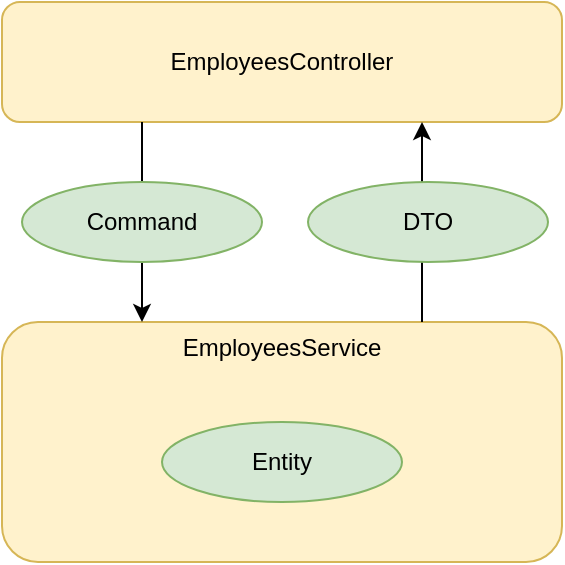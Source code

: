 <mxfile version="12.5.5" type="device"><diagram id="B5pdbzM7uRNbntAviWqn" name="Page-1"><mxGraphModel dx="1422" dy="883" grid="1" gridSize="10" guides="1" tooltips="1" connect="1" arrows="1" fold="1" page="1" pageScale="1" pageWidth="827" pageHeight="1169" math="0" shadow="0"><root><mxCell id="0"/><mxCell id="1" parent="0"/><mxCell id="oQR4bGVHTm-JCdTv-hvS-1" value="EmployeesController" style="rounded=1;whiteSpace=wrap;html=1;fillColor=#fff2cc;strokeColor=#d6b656;" vertex="1" parent="1"><mxGeometry x="200" y="80" width="280" height="60" as="geometry"/></mxCell><mxCell id="oQR4bGVHTm-JCdTv-hvS-2" value="EmployeesService" style="rounded=1;whiteSpace=wrap;html=1;fillColor=#fff2cc;strokeColor=#d6b656;labelPosition=center;verticalLabelPosition=top;align=center;verticalAlign=bottom;spacing=-20;" vertex="1" parent="1"><mxGeometry x="200" y="240" width="280" height="120" as="geometry"/></mxCell><mxCell id="oQR4bGVHTm-JCdTv-hvS-3" value="" style="endArrow=classic;html=1;exitX=0.25;exitY=1;exitDx=0;exitDy=0;entryX=0.25;entryY=0;entryDx=0;entryDy=0;" edge="1" parent="1" source="oQR4bGVHTm-JCdTv-hvS-1" target="oQR4bGVHTm-JCdTv-hvS-2"><mxGeometry width="50" height="50" relative="1" as="geometry"><mxPoint x="220" y="370" as="sourcePoint"/><mxPoint x="270" y="320" as="targetPoint"/></mxGeometry></mxCell><mxCell id="oQR4bGVHTm-JCdTv-hvS-4" value="Command" style="ellipse;whiteSpace=wrap;html=1;fillColor=#d5e8d4;strokeColor=#82b366;" vertex="1" parent="1"><mxGeometry x="210" y="170" width="120" height="40" as="geometry"/></mxCell><mxCell id="oQR4bGVHTm-JCdTv-hvS-5" value="" style="endArrow=classic;html=1;exitX=0.75;exitY=0;exitDx=0;exitDy=0;entryX=0.75;entryY=1;entryDx=0;entryDy=0;" edge="1" parent="1" source="oQR4bGVHTm-JCdTv-hvS-2" target="oQR4bGVHTm-JCdTv-hvS-1"><mxGeometry width="50" height="50" relative="1" as="geometry"><mxPoint x="265" y="150" as="sourcePoint"/><mxPoint x="265" y="250" as="targetPoint"/></mxGeometry></mxCell><mxCell id="oQR4bGVHTm-JCdTv-hvS-6" value="DTO" style="ellipse;whiteSpace=wrap;html=1;fillColor=#d5e8d4;strokeColor=#82b366;" vertex="1" parent="1"><mxGeometry x="353" y="170" width="120" height="40" as="geometry"/></mxCell><mxCell id="oQR4bGVHTm-JCdTv-hvS-7" value="Entity" style="ellipse;whiteSpace=wrap;html=1;fillColor=#d5e8d4;strokeColor=#82b366;" vertex="1" parent="1"><mxGeometry x="280" y="290" width="120" height="40" as="geometry"/></mxCell></root></mxGraphModel></diagram></mxfile>